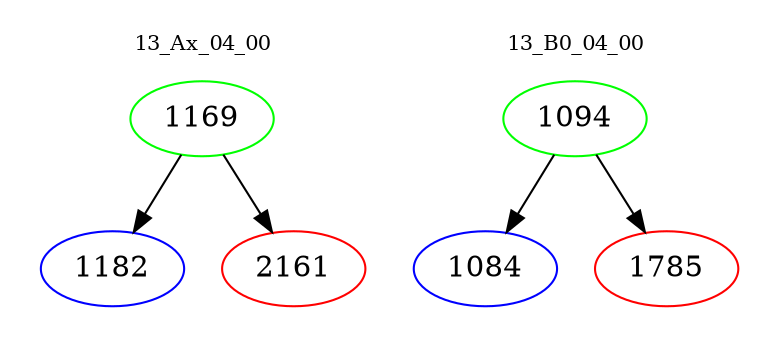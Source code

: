digraph{
subgraph cluster_0 {
color = white
label = "13_Ax_04_00";
fontsize=10;
T0_1169 [label="1169", color="green"]
T0_1169 -> T0_1182 [color="black"]
T0_1182 [label="1182", color="blue"]
T0_1169 -> T0_2161 [color="black"]
T0_2161 [label="2161", color="red"]
}
subgraph cluster_1 {
color = white
label = "13_B0_04_00";
fontsize=10;
T1_1094 [label="1094", color="green"]
T1_1094 -> T1_1084 [color="black"]
T1_1084 [label="1084", color="blue"]
T1_1094 -> T1_1785 [color="black"]
T1_1785 [label="1785", color="red"]
}
}
